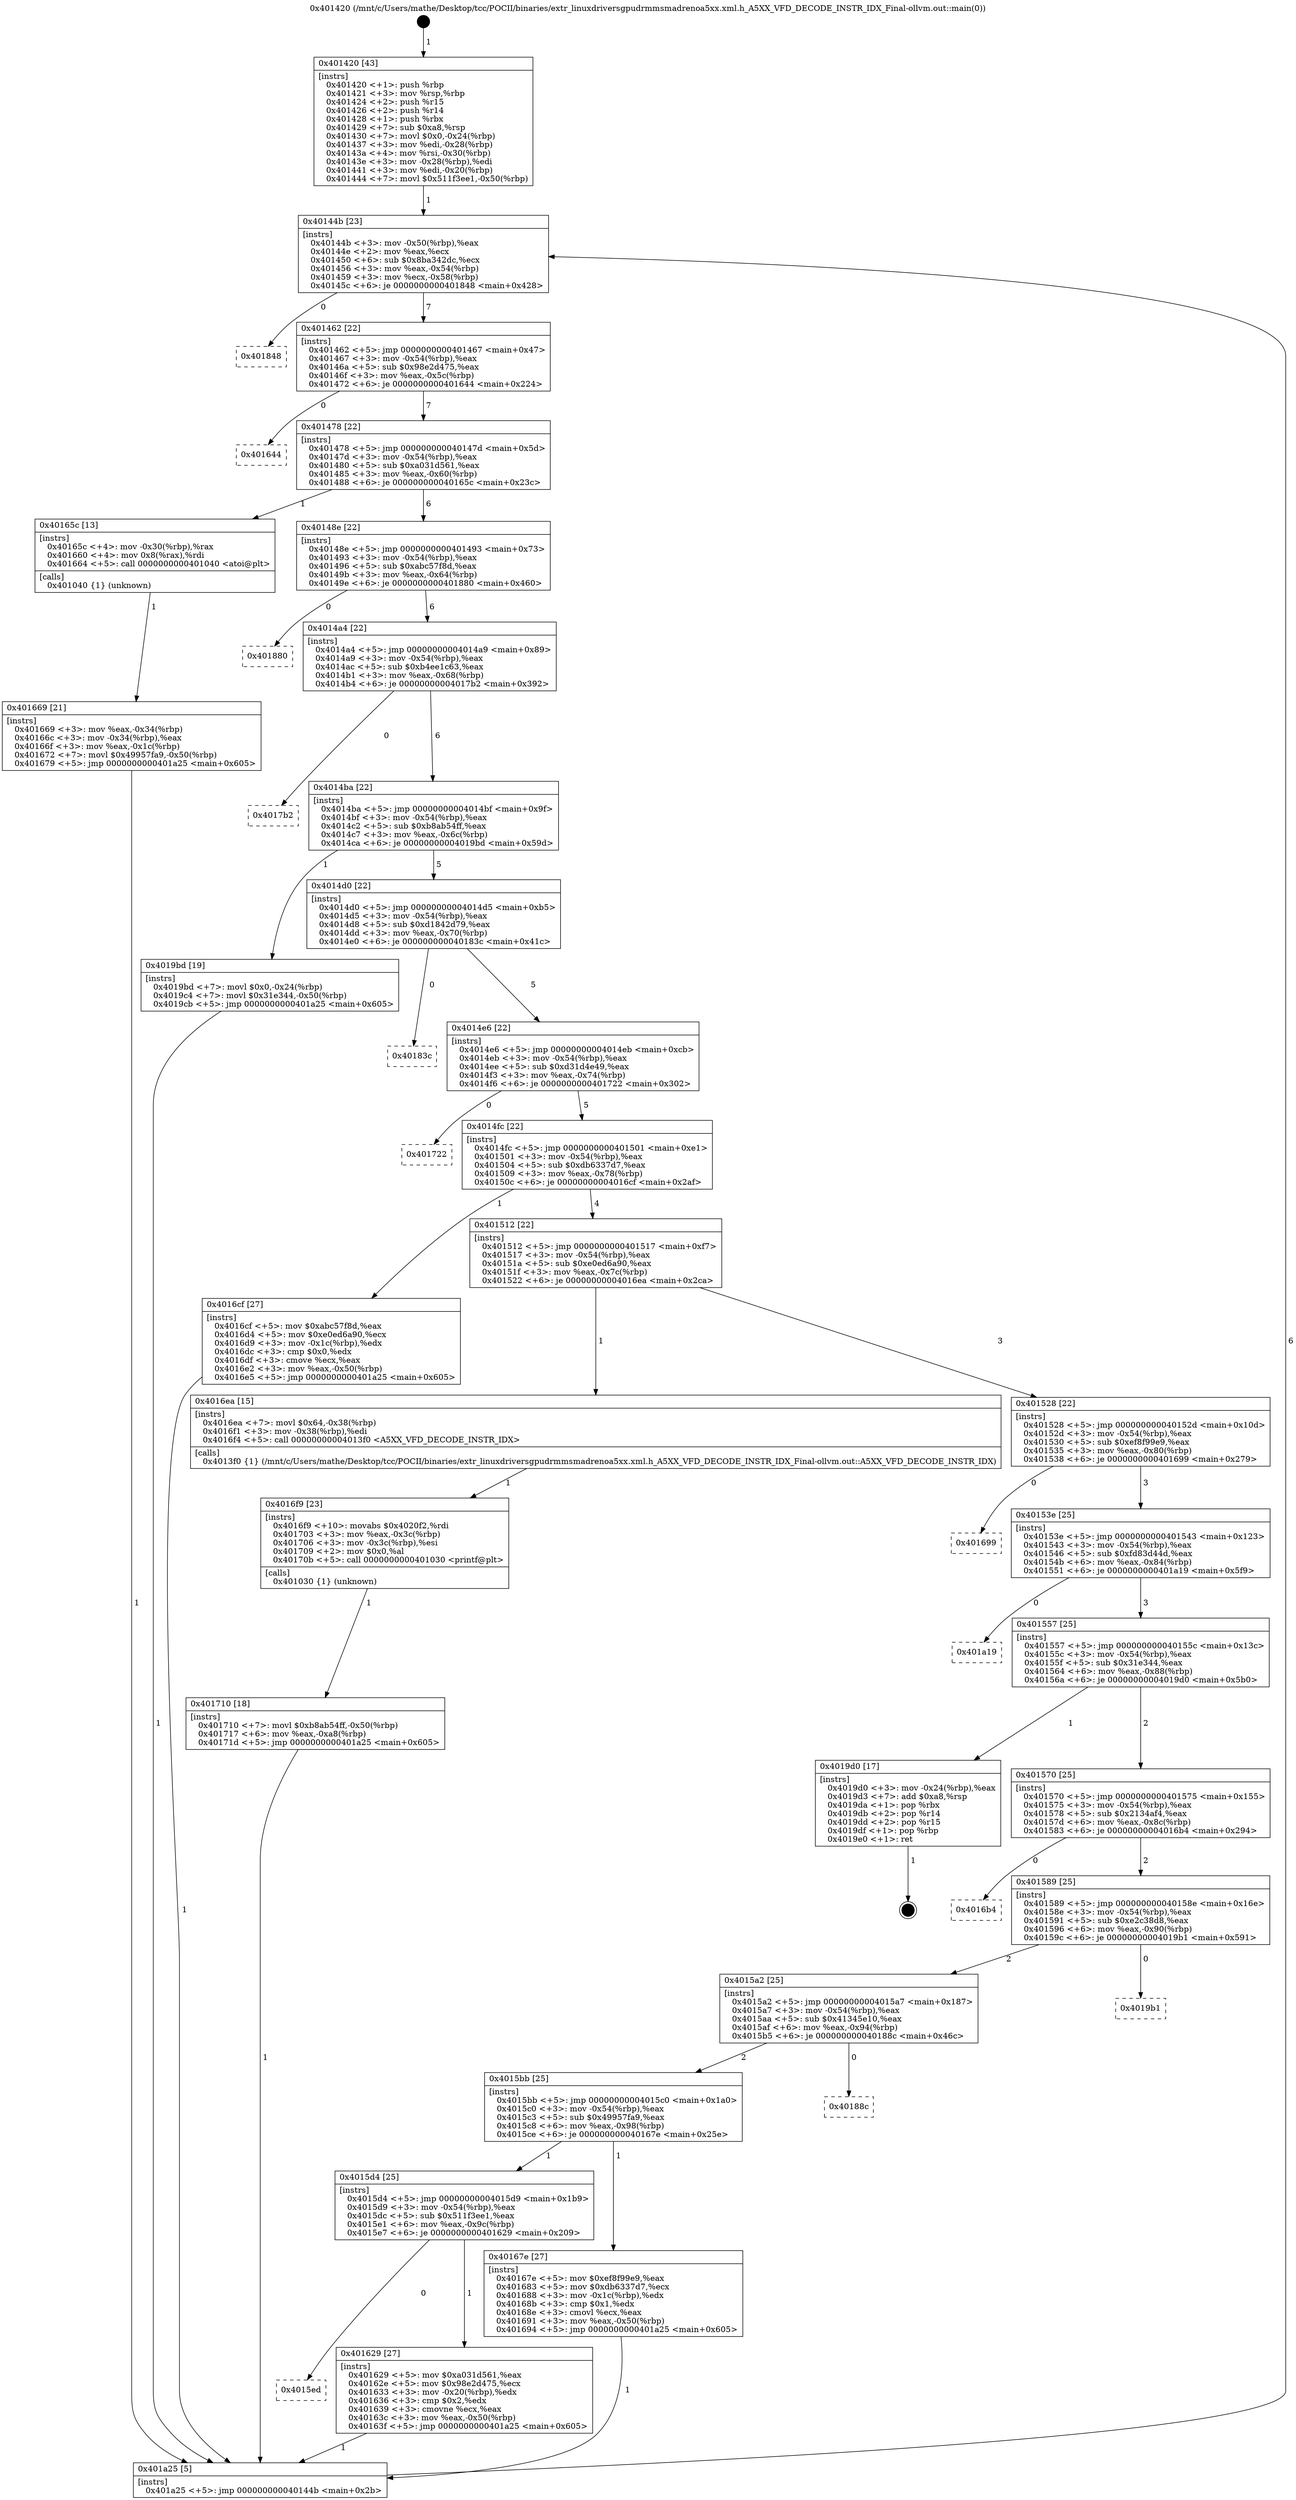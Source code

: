 digraph "0x401420" {
  label = "0x401420 (/mnt/c/Users/mathe/Desktop/tcc/POCII/binaries/extr_linuxdriversgpudrmmsmadrenoa5xx.xml.h_A5XX_VFD_DECODE_INSTR_IDX_Final-ollvm.out::main(0))"
  labelloc = "t"
  node[shape=record]

  Entry [label="",width=0.3,height=0.3,shape=circle,fillcolor=black,style=filled]
  "0x40144b" [label="{
     0x40144b [23]\l
     | [instrs]\l
     &nbsp;&nbsp;0x40144b \<+3\>: mov -0x50(%rbp),%eax\l
     &nbsp;&nbsp;0x40144e \<+2\>: mov %eax,%ecx\l
     &nbsp;&nbsp;0x401450 \<+6\>: sub $0x8ba342dc,%ecx\l
     &nbsp;&nbsp;0x401456 \<+3\>: mov %eax,-0x54(%rbp)\l
     &nbsp;&nbsp;0x401459 \<+3\>: mov %ecx,-0x58(%rbp)\l
     &nbsp;&nbsp;0x40145c \<+6\>: je 0000000000401848 \<main+0x428\>\l
  }"]
  "0x401848" [label="{
     0x401848\l
  }", style=dashed]
  "0x401462" [label="{
     0x401462 [22]\l
     | [instrs]\l
     &nbsp;&nbsp;0x401462 \<+5\>: jmp 0000000000401467 \<main+0x47\>\l
     &nbsp;&nbsp;0x401467 \<+3\>: mov -0x54(%rbp),%eax\l
     &nbsp;&nbsp;0x40146a \<+5\>: sub $0x98e2d475,%eax\l
     &nbsp;&nbsp;0x40146f \<+3\>: mov %eax,-0x5c(%rbp)\l
     &nbsp;&nbsp;0x401472 \<+6\>: je 0000000000401644 \<main+0x224\>\l
  }"]
  Exit [label="",width=0.3,height=0.3,shape=circle,fillcolor=black,style=filled,peripheries=2]
  "0x401644" [label="{
     0x401644\l
  }", style=dashed]
  "0x401478" [label="{
     0x401478 [22]\l
     | [instrs]\l
     &nbsp;&nbsp;0x401478 \<+5\>: jmp 000000000040147d \<main+0x5d\>\l
     &nbsp;&nbsp;0x40147d \<+3\>: mov -0x54(%rbp),%eax\l
     &nbsp;&nbsp;0x401480 \<+5\>: sub $0xa031d561,%eax\l
     &nbsp;&nbsp;0x401485 \<+3\>: mov %eax,-0x60(%rbp)\l
     &nbsp;&nbsp;0x401488 \<+6\>: je 000000000040165c \<main+0x23c\>\l
  }"]
  "0x401710" [label="{
     0x401710 [18]\l
     | [instrs]\l
     &nbsp;&nbsp;0x401710 \<+7\>: movl $0xb8ab54ff,-0x50(%rbp)\l
     &nbsp;&nbsp;0x401717 \<+6\>: mov %eax,-0xa8(%rbp)\l
     &nbsp;&nbsp;0x40171d \<+5\>: jmp 0000000000401a25 \<main+0x605\>\l
  }"]
  "0x40165c" [label="{
     0x40165c [13]\l
     | [instrs]\l
     &nbsp;&nbsp;0x40165c \<+4\>: mov -0x30(%rbp),%rax\l
     &nbsp;&nbsp;0x401660 \<+4\>: mov 0x8(%rax),%rdi\l
     &nbsp;&nbsp;0x401664 \<+5\>: call 0000000000401040 \<atoi@plt\>\l
     | [calls]\l
     &nbsp;&nbsp;0x401040 \{1\} (unknown)\l
  }"]
  "0x40148e" [label="{
     0x40148e [22]\l
     | [instrs]\l
     &nbsp;&nbsp;0x40148e \<+5\>: jmp 0000000000401493 \<main+0x73\>\l
     &nbsp;&nbsp;0x401493 \<+3\>: mov -0x54(%rbp),%eax\l
     &nbsp;&nbsp;0x401496 \<+5\>: sub $0xabc57f8d,%eax\l
     &nbsp;&nbsp;0x40149b \<+3\>: mov %eax,-0x64(%rbp)\l
     &nbsp;&nbsp;0x40149e \<+6\>: je 0000000000401880 \<main+0x460\>\l
  }"]
  "0x4016f9" [label="{
     0x4016f9 [23]\l
     | [instrs]\l
     &nbsp;&nbsp;0x4016f9 \<+10\>: movabs $0x4020f2,%rdi\l
     &nbsp;&nbsp;0x401703 \<+3\>: mov %eax,-0x3c(%rbp)\l
     &nbsp;&nbsp;0x401706 \<+3\>: mov -0x3c(%rbp),%esi\l
     &nbsp;&nbsp;0x401709 \<+2\>: mov $0x0,%al\l
     &nbsp;&nbsp;0x40170b \<+5\>: call 0000000000401030 \<printf@plt\>\l
     | [calls]\l
     &nbsp;&nbsp;0x401030 \{1\} (unknown)\l
  }"]
  "0x401880" [label="{
     0x401880\l
  }", style=dashed]
  "0x4014a4" [label="{
     0x4014a4 [22]\l
     | [instrs]\l
     &nbsp;&nbsp;0x4014a4 \<+5\>: jmp 00000000004014a9 \<main+0x89\>\l
     &nbsp;&nbsp;0x4014a9 \<+3\>: mov -0x54(%rbp),%eax\l
     &nbsp;&nbsp;0x4014ac \<+5\>: sub $0xb4ee1c63,%eax\l
     &nbsp;&nbsp;0x4014b1 \<+3\>: mov %eax,-0x68(%rbp)\l
     &nbsp;&nbsp;0x4014b4 \<+6\>: je 00000000004017b2 \<main+0x392\>\l
  }"]
  "0x401669" [label="{
     0x401669 [21]\l
     | [instrs]\l
     &nbsp;&nbsp;0x401669 \<+3\>: mov %eax,-0x34(%rbp)\l
     &nbsp;&nbsp;0x40166c \<+3\>: mov -0x34(%rbp),%eax\l
     &nbsp;&nbsp;0x40166f \<+3\>: mov %eax,-0x1c(%rbp)\l
     &nbsp;&nbsp;0x401672 \<+7\>: movl $0x49957fa9,-0x50(%rbp)\l
     &nbsp;&nbsp;0x401679 \<+5\>: jmp 0000000000401a25 \<main+0x605\>\l
  }"]
  "0x4017b2" [label="{
     0x4017b2\l
  }", style=dashed]
  "0x4014ba" [label="{
     0x4014ba [22]\l
     | [instrs]\l
     &nbsp;&nbsp;0x4014ba \<+5\>: jmp 00000000004014bf \<main+0x9f\>\l
     &nbsp;&nbsp;0x4014bf \<+3\>: mov -0x54(%rbp),%eax\l
     &nbsp;&nbsp;0x4014c2 \<+5\>: sub $0xb8ab54ff,%eax\l
     &nbsp;&nbsp;0x4014c7 \<+3\>: mov %eax,-0x6c(%rbp)\l
     &nbsp;&nbsp;0x4014ca \<+6\>: je 00000000004019bd \<main+0x59d\>\l
  }"]
  "0x401420" [label="{
     0x401420 [43]\l
     | [instrs]\l
     &nbsp;&nbsp;0x401420 \<+1\>: push %rbp\l
     &nbsp;&nbsp;0x401421 \<+3\>: mov %rsp,%rbp\l
     &nbsp;&nbsp;0x401424 \<+2\>: push %r15\l
     &nbsp;&nbsp;0x401426 \<+2\>: push %r14\l
     &nbsp;&nbsp;0x401428 \<+1\>: push %rbx\l
     &nbsp;&nbsp;0x401429 \<+7\>: sub $0xa8,%rsp\l
     &nbsp;&nbsp;0x401430 \<+7\>: movl $0x0,-0x24(%rbp)\l
     &nbsp;&nbsp;0x401437 \<+3\>: mov %edi,-0x28(%rbp)\l
     &nbsp;&nbsp;0x40143a \<+4\>: mov %rsi,-0x30(%rbp)\l
     &nbsp;&nbsp;0x40143e \<+3\>: mov -0x28(%rbp),%edi\l
     &nbsp;&nbsp;0x401441 \<+3\>: mov %edi,-0x20(%rbp)\l
     &nbsp;&nbsp;0x401444 \<+7\>: movl $0x511f3ee1,-0x50(%rbp)\l
  }"]
  "0x4019bd" [label="{
     0x4019bd [19]\l
     | [instrs]\l
     &nbsp;&nbsp;0x4019bd \<+7\>: movl $0x0,-0x24(%rbp)\l
     &nbsp;&nbsp;0x4019c4 \<+7\>: movl $0x31e344,-0x50(%rbp)\l
     &nbsp;&nbsp;0x4019cb \<+5\>: jmp 0000000000401a25 \<main+0x605\>\l
  }"]
  "0x4014d0" [label="{
     0x4014d0 [22]\l
     | [instrs]\l
     &nbsp;&nbsp;0x4014d0 \<+5\>: jmp 00000000004014d5 \<main+0xb5\>\l
     &nbsp;&nbsp;0x4014d5 \<+3\>: mov -0x54(%rbp),%eax\l
     &nbsp;&nbsp;0x4014d8 \<+5\>: sub $0xd1842d79,%eax\l
     &nbsp;&nbsp;0x4014dd \<+3\>: mov %eax,-0x70(%rbp)\l
     &nbsp;&nbsp;0x4014e0 \<+6\>: je 000000000040183c \<main+0x41c\>\l
  }"]
  "0x401a25" [label="{
     0x401a25 [5]\l
     | [instrs]\l
     &nbsp;&nbsp;0x401a25 \<+5\>: jmp 000000000040144b \<main+0x2b\>\l
  }"]
  "0x40183c" [label="{
     0x40183c\l
  }", style=dashed]
  "0x4014e6" [label="{
     0x4014e6 [22]\l
     | [instrs]\l
     &nbsp;&nbsp;0x4014e6 \<+5\>: jmp 00000000004014eb \<main+0xcb\>\l
     &nbsp;&nbsp;0x4014eb \<+3\>: mov -0x54(%rbp),%eax\l
     &nbsp;&nbsp;0x4014ee \<+5\>: sub $0xd31d4e49,%eax\l
     &nbsp;&nbsp;0x4014f3 \<+3\>: mov %eax,-0x74(%rbp)\l
     &nbsp;&nbsp;0x4014f6 \<+6\>: je 0000000000401722 \<main+0x302\>\l
  }"]
  "0x4015ed" [label="{
     0x4015ed\l
  }", style=dashed]
  "0x401722" [label="{
     0x401722\l
  }", style=dashed]
  "0x4014fc" [label="{
     0x4014fc [22]\l
     | [instrs]\l
     &nbsp;&nbsp;0x4014fc \<+5\>: jmp 0000000000401501 \<main+0xe1\>\l
     &nbsp;&nbsp;0x401501 \<+3\>: mov -0x54(%rbp),%eax\l
     &nbsp;&nbsp;0x401504 \<+5\>: sub $0xdb6337d7,%eax\l
     &nbsp;&nbsp;0x401509 \<+3\>: mov %eax,-0x78(%rbp)\l
     &nbsp;&nbsp;0x40150c \<+6\>: je 00000000004016cf \<main+0x2af\>\l
  }"]
  "0x401629" [label="{
     0x401629 [27]\l
     | [instrs]\l
     &nbsp;&nbsp;0x401629 \<+5\>: mov $0xa031d561,%eax\l
     &nbsp;&nbsp;0x40162e \<+5\>: mov $0x98e2d475,%ecx\l
     &nbsp;&nbsp;0x401633 \<+3\>: mov -0x20(%rbp),%edx\l
     &nbsp;&nbsp;0x401636 \<+3\>: cmp $0x2,%edx\l
     &nbsp;&nbsp;0x401639 \<+3\>: cmovne %ecx,%eax\l
     &nbsp;&nbsp;0x40163c \<+3\>: mov %eax,-0x50(%rbp)\l
     &nbsp;&nbsp;0x40163f \<+5\>: jmp 0000000000401a25 \<main+0x605\>\l
  }"]
  "0x4016cf" [label="{
     0x4016cf [27]\l
     | [instrs]\l
     &nbsp;&nbsp;0x4016cf \<+5\>: mov $0xabc57f8d,%eax\l
     &nbsp;&nbsp;0x4016d4 \<+5\>: mov $0xe0ed6a90,%ecx\l
     &nbsp;&nbsp;0x4016d9 \<+3\>: mov -0x1c(%rbp),%edx\l
     &nbsp;&nbsp;0x4016dc \<+3\>: cmp $0x0,%edx\l
     &nbsp;&nbsp;0x4016df \<+3\>: cmove %ecx,%eax\l
     &nbsp;&nbsp;0x4016e2 \<+3\>: mov %eax,-0x50(%rbp)\l
     &nbsp;&nbsp;0x4016e5 \<+5\>: jmp 0000000000401a25 \<main+0x605\>\l
  }"]
  "0x401512" [label="{
     0x401512 [22]\l
     | [instrs]\l
     &nbsp;&nbsp;0x401512 \<+5\>: jmp 0000000000401517 \<main+0xf7\>\l
     &nbsp;&nbsp;0x401517 \<+3\>: mov -0x54(%rbp),%eax\l
     &nbsp;&nbsp;0x40151a \<+5\>: sub $0xe0ed6a90,%eax\l
     &nbsp;&nbsp;0x40151f \<+3\>: mov %eax,-0x7c(%rbp)\l
     &nbsp;&nbsp;0x401522 \<+6\>: je 00000000004016ea \<main+0x2ca\>\l
  }"]
  "0x4015d4" [label="{
     0x4015d4 [25]\l
     | [instrs]\l
     &nbsp;&nbsp;0x4015d4 \<+5\>: jmp 00000000004015d9 \<main+0x1b9\>\l
     &nbsp;&nbsp;0x4015d9 \<+3\>: mov -0x54(%rbp),%eax\l
     &nbsp;&nbsp;0x4015dc \<+5\>: sub $0x511f3ee1,%eax\l
     &nbsp;&nbsp;0x4015e1 \<+6\>: mov %eax,-0x9c(%rbp)\l
     &nbsp;&nbsp;0x4015e7 \<+6\>: je 0000000000401629 \<main+0x209\>\l
  }"]
  "0x4016ea" [label="{
     0x4016ea [15]\l
     | [instrs]\l
     &nbsp;&nbsp;0x4016ea \<+7\>: movl $0x64,-0x38(%rbp)\l
     &nbsp;&nbsp;0x4016f1 \<+3\>: mov -0x38(%rbp),%edi\l
     &nbsp;&nbsp;0x4016f4 \<+5\>: call 00000000004013f0 \<A5XX_VFD_DECODE_INSTR_IDX\>\l
     | [calls]\l
     &nbsp;&nbsp;0x4013f0 \{1\} (/mnt/c/Users/mathe/Desktop/tcc/POCII/binaries/extr_linuxdriversgpudrmmsmadrenoa5xx.xml.h_A5XX_VFD_DECODE_INSTR_IDX_Final-ollvm.out::A5XX_VFD_DECODE_INSTR_IDX)\l
  }"]
  "0x401528" [label="{
     0x401528 [22]\l
     | [instrs]\l
     &nbsp;&nbsp;0x401528 \<+5\>: jmp 000000000040152d \<main+0x10d\>\l
     &nbsp;&nbsp;0x40152d \<+3\>: mov -0x54(%rbp),%eax\l
     &nbsp;&nbsp;0x401530 \<+5\>: sub $0xef8f99e9,%eax\l
     &nbsp;&nbsp;0x401535 \<+3\>: mov %eax,-0x80(%rbp)\l
     &nbsp;&nbsp;0x401538 \<+6\>: je 0000000000401699 \<main+0x279\>\l
  }"]
  "0x40167e" [label="{
     0x40167e [27]\l
     | [instrs]\l
     &nbsp;&nbsp;0x40167e \<+5\>: mov $0xef8f99e9,%eax\l
     &nbsp;&nbsp;0x401683 \<+5\>: mov $0xdb6337d7,%ecx\l
     &nbsp;&nbsp;0x401688 \<+3\>: mov -0x1c(%rbp),%edx\l
     &nbsp;&nbsp;0x40168b \<+3\>: cmp $0x1,%edx\l
     &nbsp;&nbsp;0x40168e \<+3\>: cmovl %ecx,%eax\l
     &nbsp;&nbsp;0x401691 \<+3\>: mov %eax,-0x50(%rbp)\l
     &nbsp;&nbsp;0x401694 \<+5\>: jmp 0000000000401a25 \<main+0x605\>\l
  }"]
  "0x401699" [label="{
     0x401699\l
  }", style=dashed]
  "0x40153e" [label="{
     0x40153e [25]\l
     | [instrs]\l
     &nbsp;&nbsp;0x40153e \<+5\>: jmp 0000000000401543 \<main+0x123\>\l
     &nbsp;&nbsp;0x401543 \<+3\>: mov -0x54(%rbp),%eax\l
     &nbsp;&nbsp;0x401546 \<+5\>: sub $0xfd83d44d,%eax\l
     &nbsp;&nbsp;0x40154b \<+6\>: mov %eax,-0x84(%rbp)\l
     &nbsp;&nbsp;0x401551 \<+6\>: je 0000000000401a19 \<main+0x5f9\>\l
  }"]
  "0x4015bb" [label="{
     0x4015bb [25]\l
     | [instrs]\l
     &nbsp;&nbsp;0x4015bb \<+5\>: jmp 00000000004015c0 \<main+0x1a0\>\l
     &nbsp;&nbsp;0x4015c0 \<+3\>: mov -0x54(%rbp),%eax\l
     &nbsp;&nbsp;0x4015c3 \<+5\>: sub $0x49957fa9,%eax\l
     &nbsp;&nbsp;0x4015c8 \<+6\>: mov %eax,-0x98(%rbp)\l
     &nbsp;&nbsp;0x4015ce \<+6\>: je 000000000040167e \<main+0x25e\>\l
  }"]
  "0x401a19" [label="{
     0x401a19\l
  }", style=dashed]
  "0x401557" [label="{
     0x401557 [25]\l
     | [instrs]\l
     &nbsp;&nbsp;0x401557 \<+5\>: jmp 000000000040155c \<main+0x13c\>\l
     &nbsp;&nbsp;0x40155c \<+3\>: mov -0x54(%rbp),%eax\l
     &nbsp;&nbsp;0x40155f \<+5\>: sub $0x31e344,%eax\l
     &nbsp;&nbsp;0x401564 \<+6\>: mov %eax,-0x88(%rbp)\l
     &nbsp;&nbsp;0x40156a \<+6\>: je 00000000004019d0 \<main+0x5b0\>\l
  }"]
  "0x40188c" [label="{
     0x40188c\l
  }", style=dashed]
  "0x4019d0" [label="{
     0x4019d0 [17]\l
     | [instrs]\l
     &nbsp;&nbsp;0x4019d0 \<+3\>: mov -0x24(%rbp),%eax\l
     &nbsp;&nbsp;0x4019d3 \<+7\>: add $0xa8,%rsp\l
     &nbsp;&nbsp;0x4019da \<+1\>: pop %rbx\l
     &nbsp;&nbsp;0x4019db \<+2\>: pop %r14\l
     &nbsp;&nbsp;0x4019dd \<+2\>: pop %r15\l
     &nbsp;&nbsp;0x4019df \<+1\>: pop %rbp\l
     &nbsp;&nbsp;0x4019e0 \<+1\>: ret\l
  }"]
  "0x401570" [label="{
     0x401570 [25]\l
     | [instrs]\l
     &nbsp;&nbsp;0x401570 \<+5\>: jmp 0000000000401575 \<main+0x155\>\l
     &nbsp;&nbsp;0x401575 \<+3\>: mov -0x54(%rbp),%eax\l
     &nbsp;&nbsp;0x401578 \<+5\>: sub $0x2134af4,%eax\l
     &nbsp;&nbsp;0x40157d \<+6\>: mov %eax,-0x8c(%rbp)\l
     &nbsp;&nbsp;0x401583 \<+6\>: je 00000000004016b4 \<main+0x294\>\l
  }"]
  "0x4015a2" [label="{
     0x4015a2 [25]\l
     | [instrs]\l
     &nbsp;&nbsp;0x4015a2 \<+5\>: jmp 00000000004015a7 \<main+0x187\>\l
     &nbsp;&nbsp;0x4015a7 \<+3\>: mov -0x54(%rbp),%eax\l
     &nbsp;&nbsp;0x4015aa \<+5\>: sub $0x41345e10,%eax\l
     &nbsp;&nbsp;0x4015af \<+6\>: mov %eax,-0x94(%rbp)\l
     &nbsp;&nbsp;0x4015b5 \<+6\>: je 000000000040188c \<main+0x46c\>\l
  }"]
  "0x4016b4" [label="{
     0x4016b4\l
  }", style=dashed]
  "0x401589" [label="{
     0x401589 [25]\l
     | [instrs]\l
     &nbsp;&nbsp;0x401589 \<+5\>: jmp 000000000040158e \<main+0x16e\>\l
     &nbsp;&nbsp;0x40158e \<+3\>: mov -0x54(%rbp),%eax\l
     &nbsp;&nbsp;0x401591 \<+5\>: sub $0xe2c38d8,%eax\l
     &nbsp;&nbsp;0x401596 \<+6\>: mov %eax,-0x90(%rbp)\l
     &nbsp;&nbsp;0x40159c \<+6\>: je 00000000004019b1 \<main+0x591\>\l
  }"]
  "0x4019b1" [label="{
     0x4019b1\l
  }", style=dashed]
  Entry -> "0x401420" [label=" 1"]
  "0x40144b" -> "0x401848" [label=" 0"]
  "0x40144b" -> "0x401462" [label=" 7"]
  "0x4019d0" -> Exit [label=" 1"]
  "0x401462" -> "0x401644" [label=" 0"]
  "0x401462" -> "0x401478" [label=" 7"]
  "0x4019bd" -> "0x401a25" [label=" 1"]
  "0x401478" -> "0x40165c" [label=" 1"]
  "0x401478" -> "0x40148e" [label=" 6"]
  "0x401710" -> "0x401a25" [label=" 1"]
  "0x40148e" -> "0x401880" [label=" 0"]
  "0x40148e" -> "0x4014a4" [label=" 6"]
  "0x4016f9" -> "0x401710" [label=" 1"]
  "0x4014a4" -> "0x4017b2" [label=" 0"]
  "0x4014a4" -> "0x4014ba" [label=" 6"]
  "0x4016ea" -> "0x4016f9" [label=" 1"]
  "0x4014ba" -> "0x4019bd" [label=" 1"]
  "0x4014ba" -> "0x4014d0" [label=" 5"]
  "0x4016cf" -> "0x401a25" [label=" 1"]
  "0x4014d0" -> "0x40183c" [label=" 0"]
  "0x4014d0" -> "0x4014e6" [label=" 5"]
  "0x40167e" -> "0x401a25" [label=" 1"]
  "0x4014e6" -> "0x401722" [label=" 0"]
  "0x4014e6" -> "0x4014fc" [label=" 5"]
  "0x401669" -> "0x401a25" [label=" 1"]
  "0x4014fc" -> "0x4016cf" [label=" 1"]
  "0x4014fc" -> "0x401512" [label=" 4"]
  "0x40165c" -> "0x401669" [label=" 1"]
  "0x401512" -> "0x4016ea" [label=" 1"]
  "0x401512" -> "0x401528" [label=" 3"]
  "0x401420" -> "0x40144b" [label=" 1"]
  "0x401528" -> "0x401699" [label=" 0"]
  "0x401528" -> "0x40153e" [label=" 3"]
  "0x401629" -> "0x401a25" [label=" 1"]
  "0x40153e" -> "0x401a19" [label=" 0"]
  "0x40153e" -> "0x401557" [label=" 3"]
  "0x4015d4" -> "0x401629" [label=" 1"]
  "0x401557" -> "0x4019d0" [label=" 1"]
  "0x401557" -> "0x401570" [label=" 2"]
  "0x401a25" -> "0x40144b" [label=" 6"]
  "0x401570" -> "0x4016b4" [label=" 0"]
  "0x401570" -> "0x401589" [label=" 2"]
  "0x4015bb" -> "0x40167e" [label=" 1"]
  "0x401589" -> "0x4019b1" [label=" 0"]
  "0x401589" -> "0x4015a2" [label=" 2"]
  "0x4015bb" -> "0x4015d4" [label=" 1"]
  "0x4015a2" -> "0x40188c" [label=" 0"]
  "0x4015a2" -> "0x4015bb" [label=" 2"]
  "0x4015d4" -> "0x4015ed" [label=" 0"]
}
